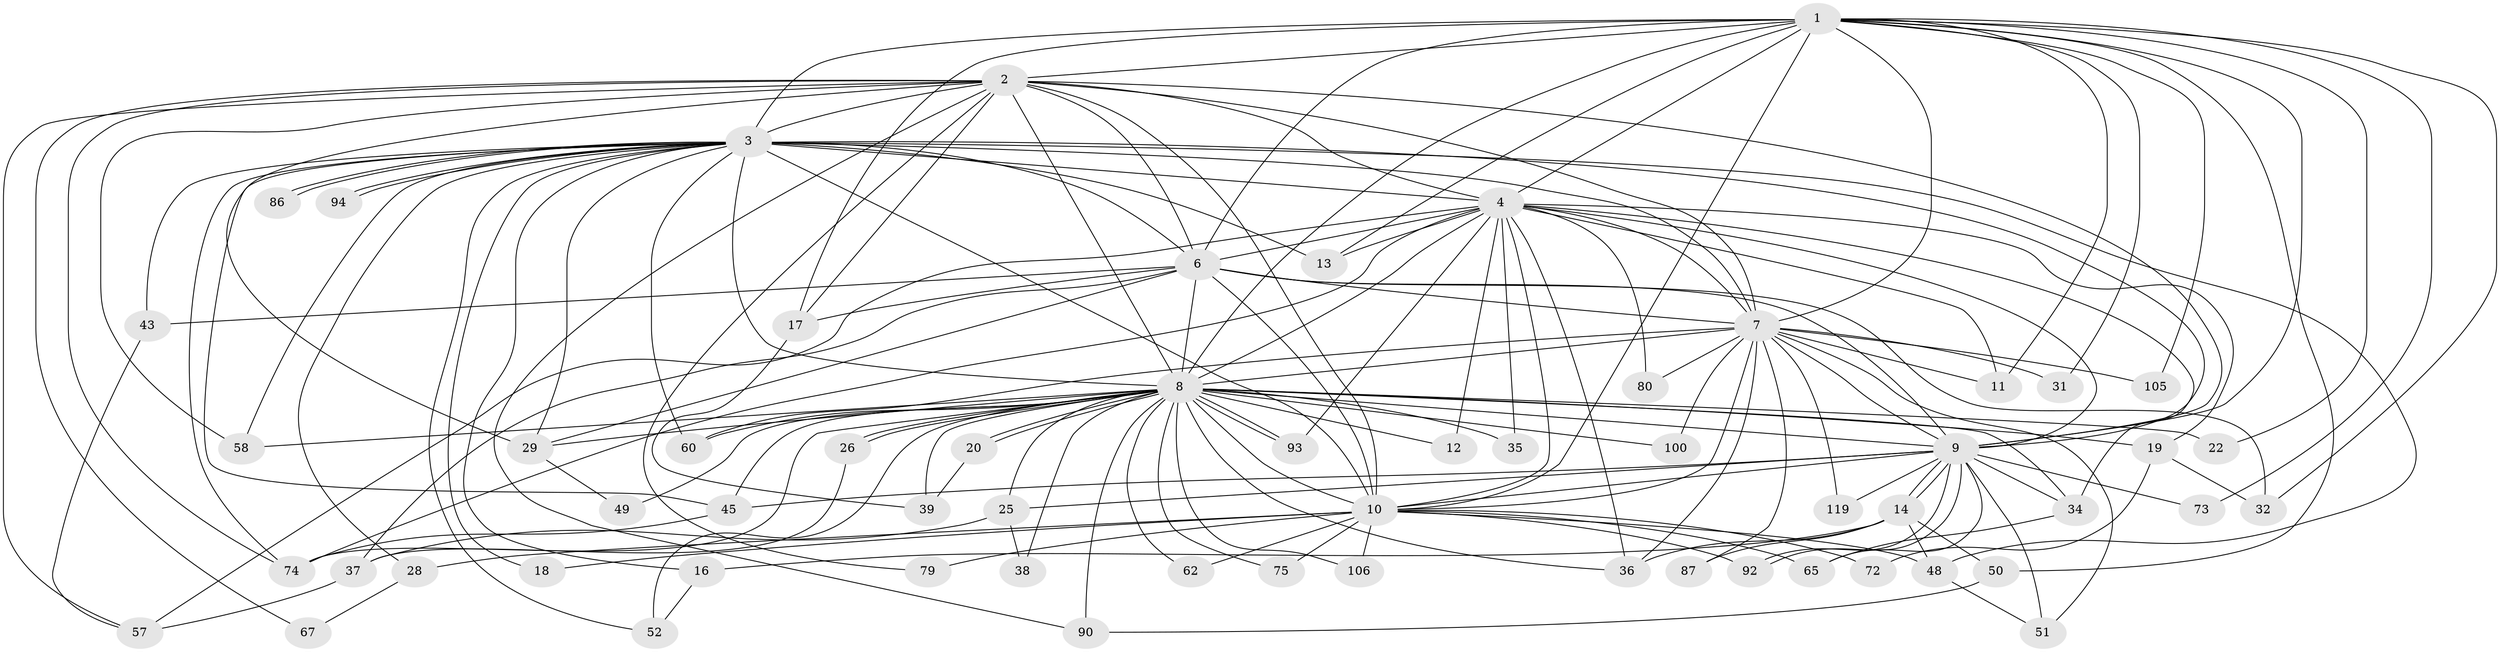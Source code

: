 // original degree distribution, {21: 0.024793388429752067, 34: 0.008264462809917356, 15: 0.008264462809917356, 18: 0.01652892561983471, 40: 0.008264462809917356, 25: 0.008264462809917356, 27: 0.008264462809917356, 3: 0.24793388429752067, 2: 0.5206611570247934, 7: 0.008264462809917356, 4: 0.11570247933884298, 5: 0.024793388429752067}
// Generated by graph-tools (version 1.1) at 2025/13/03/09/25 04:13:40]
// undirected, 60 vertices, 164 edges
graph export_dot {
graph [start="1"]
  node [color=gray90,style=filled];
  1 [super="+47"];
  2 [super="+88+61+120+23+81+21"];
  3 [super="+71+15+55"];
  4 [super="+64+68+59+5"];
  6 [super="+30+27+56+115"];
  7;
  8 [super="+41+70+33+42"];
  9;
  10;
  11;
  12;
  13;
  14;
  16;
  17 [super="+85"];
  18;
  19;
  20;
  22;
  25;
  26;
  28;
  29 [super="+109"];
  31;
  32 [super="+99"];
  34 [super="+110+91"];
  35;
  36 [super="+69"];
  37 [super="+44"];
  38;
  39 [super="+40"];
  43;
  45 [super="+111"];
  48 [super="+101"];
  49;
  50;
  51 [super="+116"];
  52;
  57 [super="+78"];
  58 [super="+84"];
  60 [super="+66"];
  62;
  65 [super="+83"];
  67;
  72;
  73;
  74 [super="+107+89"];
  75;
  79;
  80 [super="+82"];
  86;
  87;
  90 [super="+98"];
  92 [super="+96"];
  93 [super="+112"];
  94;
  100;
  105;
  106;
  119;
  1 -- 2 [weight=3];
  1 -- 3 [weight=2];
  1 -- 4 [weight=2];
  1 -- 6;
  1 -- 7;
  1 -- 8;
  1 -- 9;
  1 -- 10;
  1 -- 11;
  1 -- 13;
  1 -- 22;
  1 -- 31;
  1 -- 32;
  1 -- 50;
  1 -- 73;
  1 -- 105;
  1 -- 17;
  2 -- 3 [weight=4];
  2 -- 4 [weight=3];
  2 -- 6;
  2 -- 7;
  2 -- 8;
  2 -- 9 [weight=2];
  2 -- 10;
  2 -- 17;
  2 -- 29;
  2 -- 58;
  2 -- 67;
  2 -- 74;
  2 -- 79;
  2 -- 90;
  2 -- 57;
  3 -- 4 [weight=4];
  3 -- 6 [weight=2];
  3 -- 7;
  3 -- 8 [weight=3];
  3 -- 9 [weight=3];
  3 -- 10 [weight=2];
  3 -- 13;
  3 -- 16;
  3 -- 18;
  3 -- 28;
  3 -- 43;
  3 -- 52;
  3 -- 74 [weight=2];
  3 -- 86;
  3 -- 86;
  3 -- 94;
  3 -- 94;
  3 -- 48;
  3 -- 45;
  3 -- 60;
  3 -- 58;
  3 -- 29;
  4 -- 6 [weight=2];
  4 -- 7 [weight=2];
  4 -- 8 [weight=3];
  4 -- 9 [weight=2];
  4 -- 10 [weight=4];
  4 -- 35;
  4 -- 74;
  4 -- 13;
  4 -- 57;
  4 -- 11;
  4 -- 12;
  4 -- 80 [weight=2];
  4 -- 19;
  4 -- 93;
  4 -- 34;
  4 -- 36 [weight=2];
  6 -- 7;
  6 -- 8 [weight=2];
  6 -- 9 [weight=3];
  6 -- 10 [weight=3];
  6 -- 17;
  6 -- 29;
  6 -- 37;
  6 -- 43;
  6 -- 32;
  7 -- 8 [weight=2];
  7 -- 9;
  7 -- 10;
  7 -- 11;
  7 -- 31;
  7 -- 36 [weight=2];
  7 -- 60;
  7 -- 80;
  7 -- 87;
  7 -- 100;
  7 -- 105;
  7 -- 119;
  7 -- 51;
  8 -- 9;
  8 -- 10 [weight=3];
  8 -- 12;
  8 -- 19;
  8 -- 20;
  8 -- 20;
  8 -- 22;
  8 -- 25;
  8 -- 26;
  8 -- 26;
  8 -- 34;
  8 -- 35;
  8 -- 36;
  8 -- 38;
  8 -- 39;
  8 -- 45;
  8 -- 49;
  8 -- 58;
  8 -- 62;
  8 -- 90;
  8 -- 93;
  8 -- 93;
  8 -- 100;
  8 -- 106;
  8 -- 74;
  8 -- 75;
  8 -- 60;
  8 -- 29;
  8 -- 52;
  9 -- 10;
  9 -- 14;
  9 -- 14;
  9 -- 25;
  9 -- 34;
  9 -- 45;
  9 -- 51;
  9 -- 65;
  9 -- 73;
  9 -- 92;
  9 -- 92;
  9 -- 119;
  10 -- 18;
  10 -- 28;
  10 -- 48;
  10 -- 62;
  10 -- 65 [weight=2];
  10 -- 72;
  10 -- 75;
  10 -- 79;
  10 -- 106;
  10 -- 92;
  14 -- 16;
  14 -- 48;
  14 -- 50;
  14 -- 87;
  14 -- 36;
  16 -- 52;
  17 -- 39;
  19 -- 72;
  19 -- 32;
  20 -- 39;
  25 -- 38;
  25 -- 37;
  26 -- 37;
  28 -- 67;
  29 -- 49;
  34 -- 65;
  37 -- 57;
  43 -- 57;
  45 -- 74;
  48 -- 51;
  50 -- 90;
}
